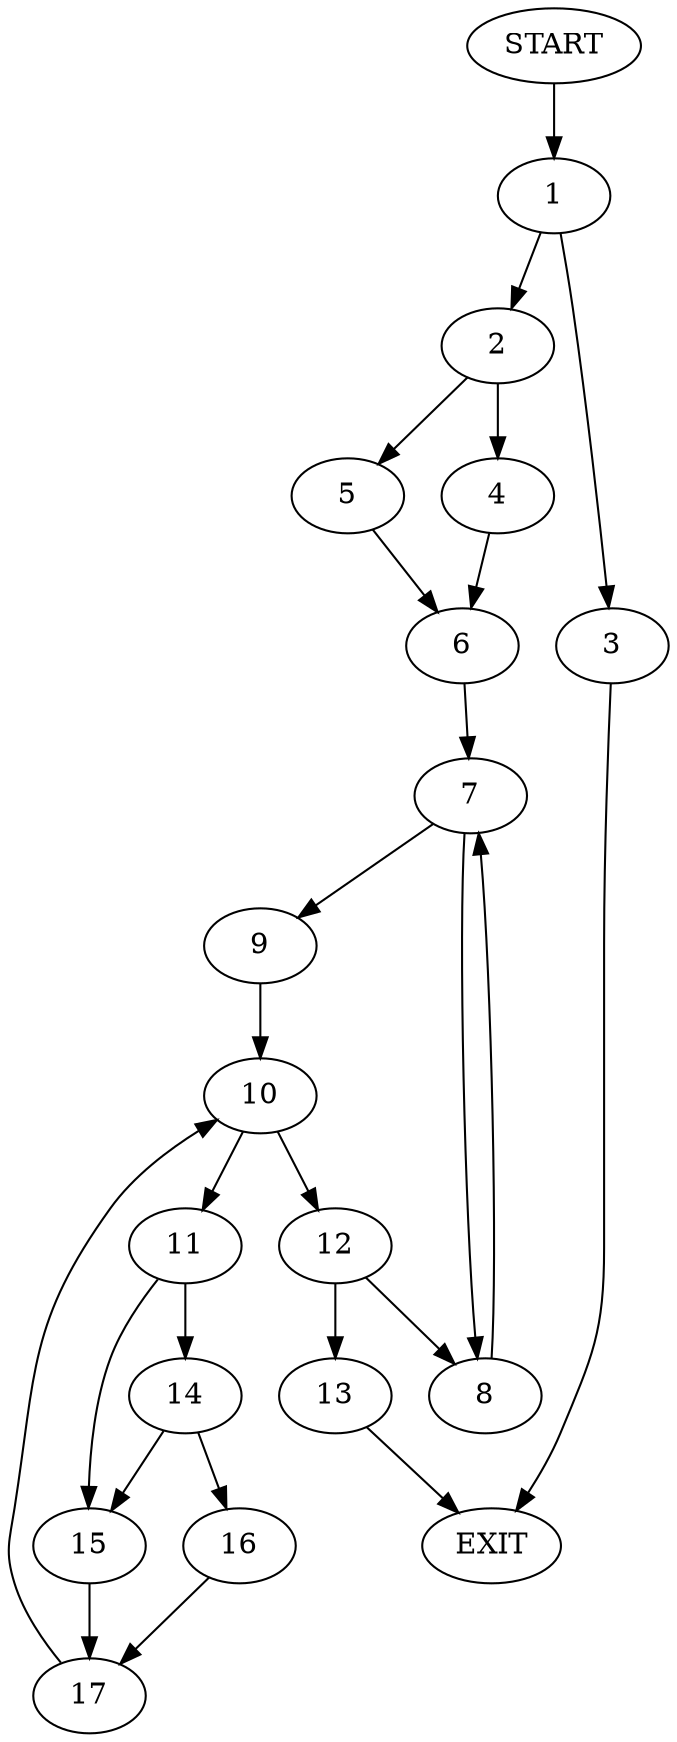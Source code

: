 digraph {
0 [label="START"]
18 [label="EXIT"]
0 -> 1
1 -> 2
1 -> 3
3 -> 18
2 -> 4
2 -> 5
4 -> 6
5 -> 6
6 -> 7
7 -> 8
7 -> 9
9 -> 10
8 -> 7
10 -> 11
10 -> 12
12 -> 8
12 -> 13
11 -> 14
11 -> 15
14 -> 16
14 -> 15
15 -> 17
16 -> 17
17 -> 10
13 -> 18
}
